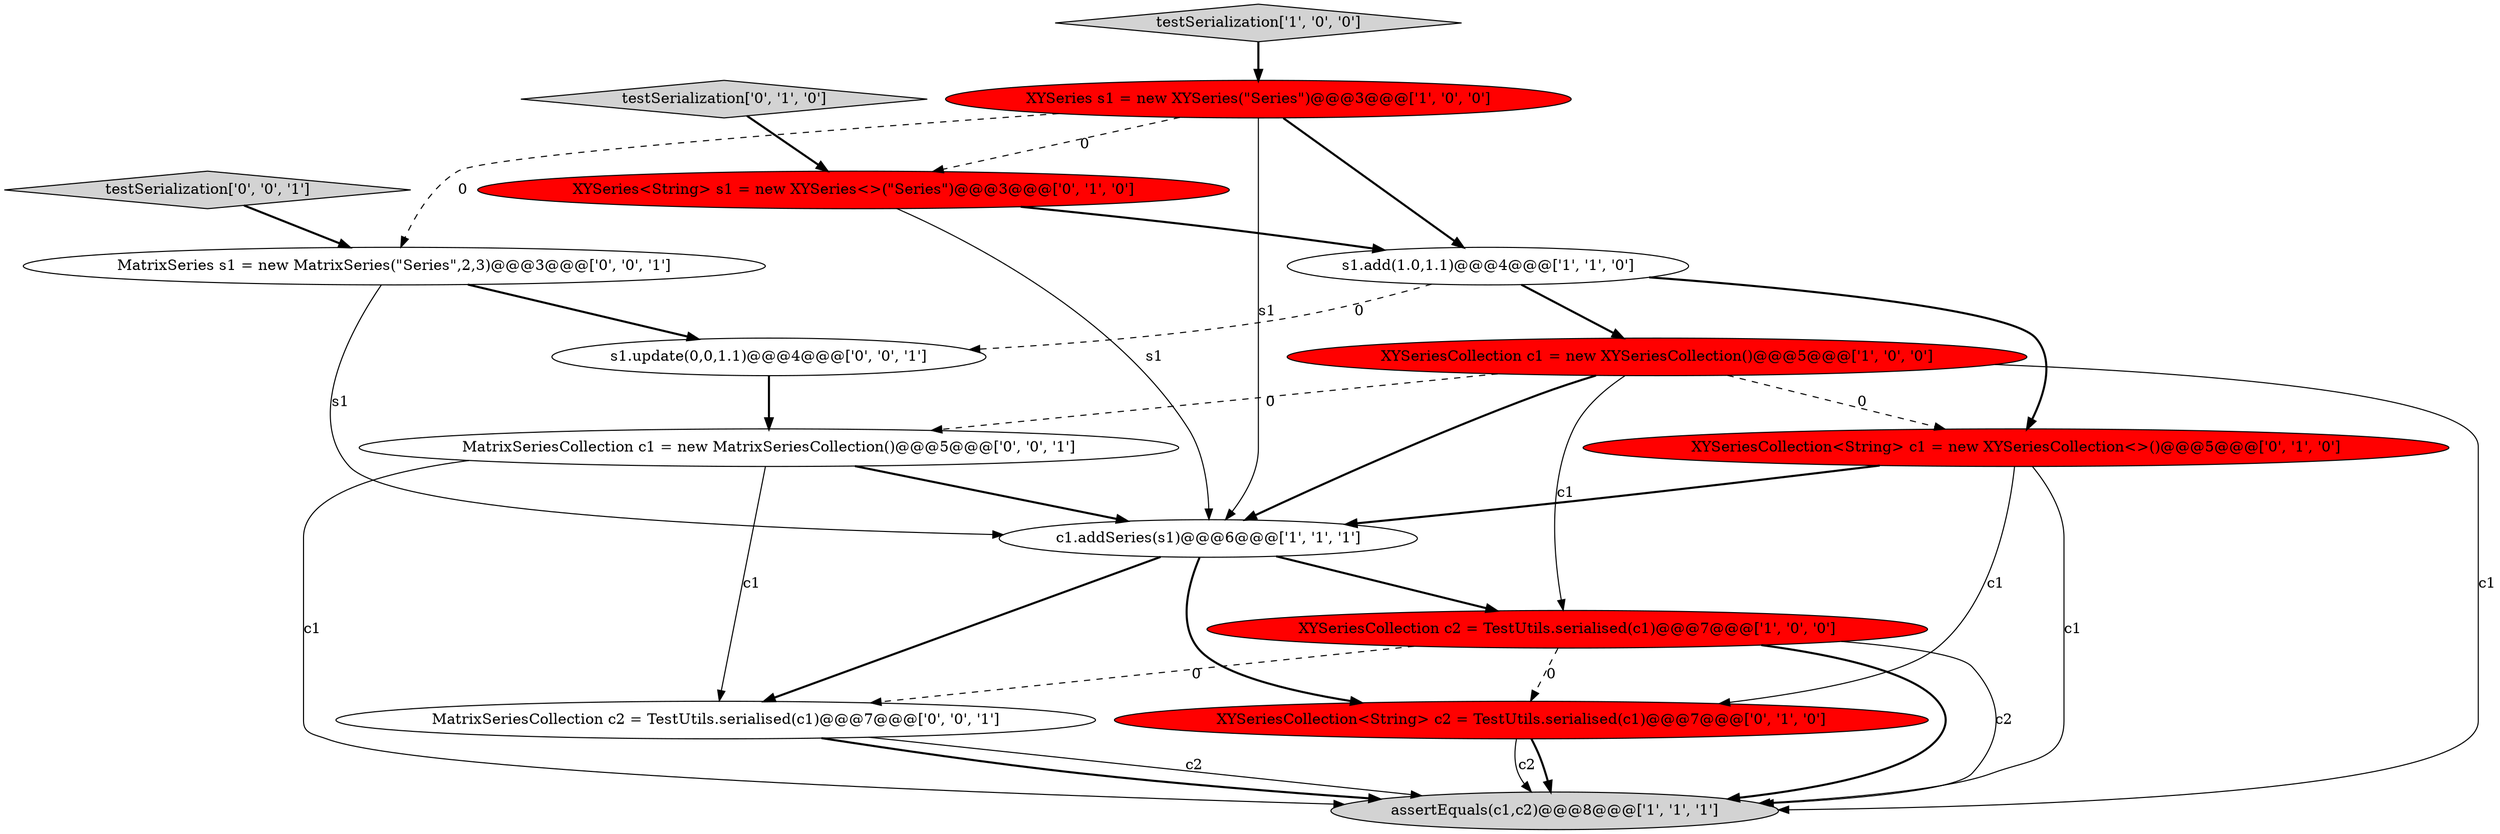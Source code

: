 digraph {
7 [style = filled, label = "XYSeries<String> s1 = new XYSeries<>(\"Series\")@@@3@@@['0', '1', '0']", fillcolor = red, shape = ellipse image = "AAA1AAABBB2BBB"];
13 [style = filled, label = "MatrixSeriesCollection c2 = TestUtils.serialised(c1)@@@7@@@['0', '0', '1']", fillcolor = white, shape = ellipse image = "AAA0AAABBB3BBB"];
11 [style = filled, label = "MatrixSeries s1 = new MatrixSeries(\"Series\",2,3)@@@3@@@['0', '0', '1']", fillcolor = white, shape = ellipse image = "AAA0AAABBB3BBB"];
14 [style = filled, label = "s1.update(0,0,1.1)@@@4@@@['0', '0', '1']", fillcolor = white, shape = ellipse image = "AAA0AAABBB3BBB"];
12 [style = filled, label = "testSerialization['0', '0', '1']", fillcolor = lightgray, shape = diamond image = "AAA0AAABBB3BBB"];
10 [style = filled, label = "XYSeriesCollection<String> c1 = new XYSeriesCollection<>()@@@5@@@['0', '1', '0']", fillcolor = red, shape = ellipse image = "AAA1AAABBB2BBB"];
1 [style = filled, label = "c1.addSeries(s1)@@@6@@@['1', '1', '1']", fillcolor = white, shape = ellipse image = "AAA0AAABBB1BBB"];
5 [style = filled, label = "XYSeriesCollection c2 = TestUtils.serialised(c1)@@@7@@@['1', '0', '0']", fillcolor = red, shape = ellipse image = "AAA1AAABBB1BBB"];
2 [style = filled, label = "assertEquals(c1,c2)@@@8@@@['1', '1', '1']", fillcolor = lightgray, shape = ellipse image = "AAA0AAABBB1BBB"];
4 [style = filled, label = "testSerialization['1', '0', '0']", fillcolor = lightgray, shape = diamond image = "AAA0AAABBB1BBB"];
8 [style = filled, label = "testSerialization['0', '1', '0']", fillcolor = lightgray, shape = diamond image = "AAA0AAABBB2BBB"];
9 [style = filled, label = "XYSeriesCollection<String> c2 = TestUtils.serialised(c1)@@@7@@@['0', '1', '0']", fillcolor = red, shape = ellipse image = "AAA1AAABBB2BBB"];
3 [style = filled, label = "XYSeriesCollection c1 = new XYSeriesCollection()@@@5@@@['1', '0', '0']", fillcolor = red, shape = ellipse image = "AAA1AAABBB1BBB"];
15 [style = filled, label = "MatrixSeriesCollection c1 = new MatrixSeriesCollection()@@@5@@@['0', '0', '1']", fillcolor = white, shape = ellipse image = "AAA0AAABBB3BBB"];
0 [style = filled, label = "s1.add(1.0,1.1)@@@4@@@['1', '1', '0']", fillcolor = white, shape = ellipse image = "AAA0AAABBB1BBB"];
6 [style = filled, label = "XYSeries s1 = new XYSeries(\"Series\")@@@3@@@['1', '0', '0']", fillcolor = red, shape = ellipse image = "AAA1AAABBB1BBB"];
1->5 [style = bold, label=""];
0->3 [style = bold, label=""];
5->13 [style = dashed, label="0"];
3->2 [style = solid, label="c1"];
5->2 [style = solid, label="c2"];
3->1 [style = bold, label=""];
10->9 [style = solid, label="c1"];
11->14 [style = bold, label=""];
4->6 [style = bold, label=""];
9->2 [style = bold, label=""];
6->7 [style = dashed, label="0"];
15->2 [style = solid, label="c1"];
6->11 [style = dashed, label="0"];
12->11 [style = bold, label=""];
5->9 [style = dashed, label="0"];
7->0 [style = bold, label=""];
6->0 [style = bold, label=""];
1->13 [style = bold, label=""];
1->9 [style = bold, label=""];
8->7 [style = bold, label=""];
11->1 [style = solid, label="s1"];
13->2 [style = solid, label="c2"];
0->14 [style = dashed, label="0"];
5->2 [style = bold, label=""];
0->10 [style = bold, label=""];
15->13 [style = solid, label="c1"];
9->2 [style = solid, label="c2"];
10->2 [style = solid, label="c1"];
3->15 [style = dashed, label="0"];
14->15 [style = bold, label=""];
3->10 [style = dashed, label="0"];
10->1 [style = bold, label=""];
3->5 [style = solid, label="c1"];
7->1 [style = solid, label="s1"];
6->1 [style = solid, label="s1"];
13->2 [style = bold, label=""];
15->1 [style = bold, label=""];
}
